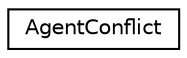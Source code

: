 digraph "Graphical Class Hierarchy"
{
 // INTERACTIVE_SVG=YES
 // LATEX_PDF_SIZE
  edge [fontname="Helvetica",fontsize="10",labelfontname="Helvetica",labelfontsize="10"];
  node [fontname="Helvetica",fontsize="10",shape=record];
  rankdir="LR";
  Node0 [label="AgentConflict",height=0.2,width=0.4,color="black", fillcolor="white", style="filled",URL="$classAgentConflict.html",tooltip=" "];
}
